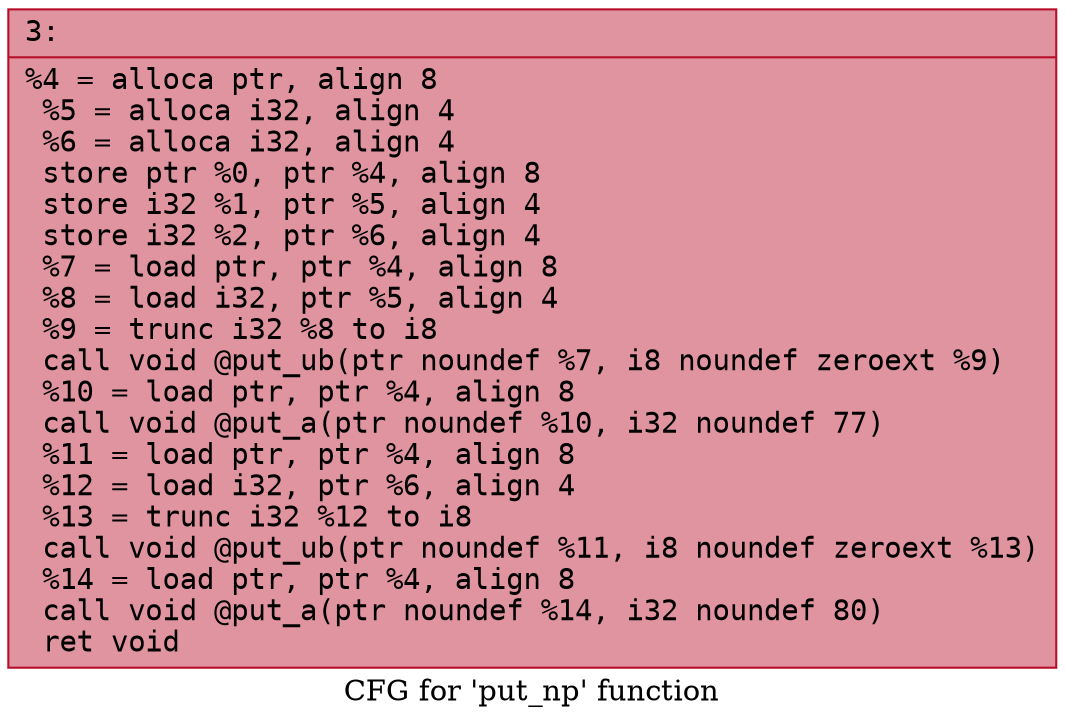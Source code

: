 digraph "CFG for 'put_np' function" {
	label="CFG for 'put_np' function";

	Node0x600003bac370 [shape=record,color="#b70d28ff", style=filled, fillcolor="#b70d2870" fontname="Courier",label="{3:\l|  %4 = alloca ptr, align 8\l  %5 = alloca i32, align 4\l  %6 = alloca i32, align 4\l  store ptr %0, ptr %4, align 8\l  store i32 %1, ptr %5, align 4\l  store i32 %2, ptr %6, align 4\l  %7 = load ptr, ptr %4, align 8\l  %8 = load i32, ptr %5, align 4\l  %9 = trunc i32 %8 to i8\l  call void @put_ub(ptr noundef %7, i8 noundef zeroext %9)\l  %10 = load ptr, ptr %4, align 8\l  call void @put_a(ptr noundef %10, i32 noundef 77)\l  %11 = load ptr, ptr %4, align 8\l  %12 = load i32, ptr %6, align 4\l  %13 = trunc i32 %12 to i8\l  call void @put_ub(ptr noundef %11, i8 noundef zeroext %13)\l  %14 = load ptr, ptr %4, align 8\l  call void @put_a(ptr noundef %14, i32 noundef 80)\l  ret void\l}"];
}
